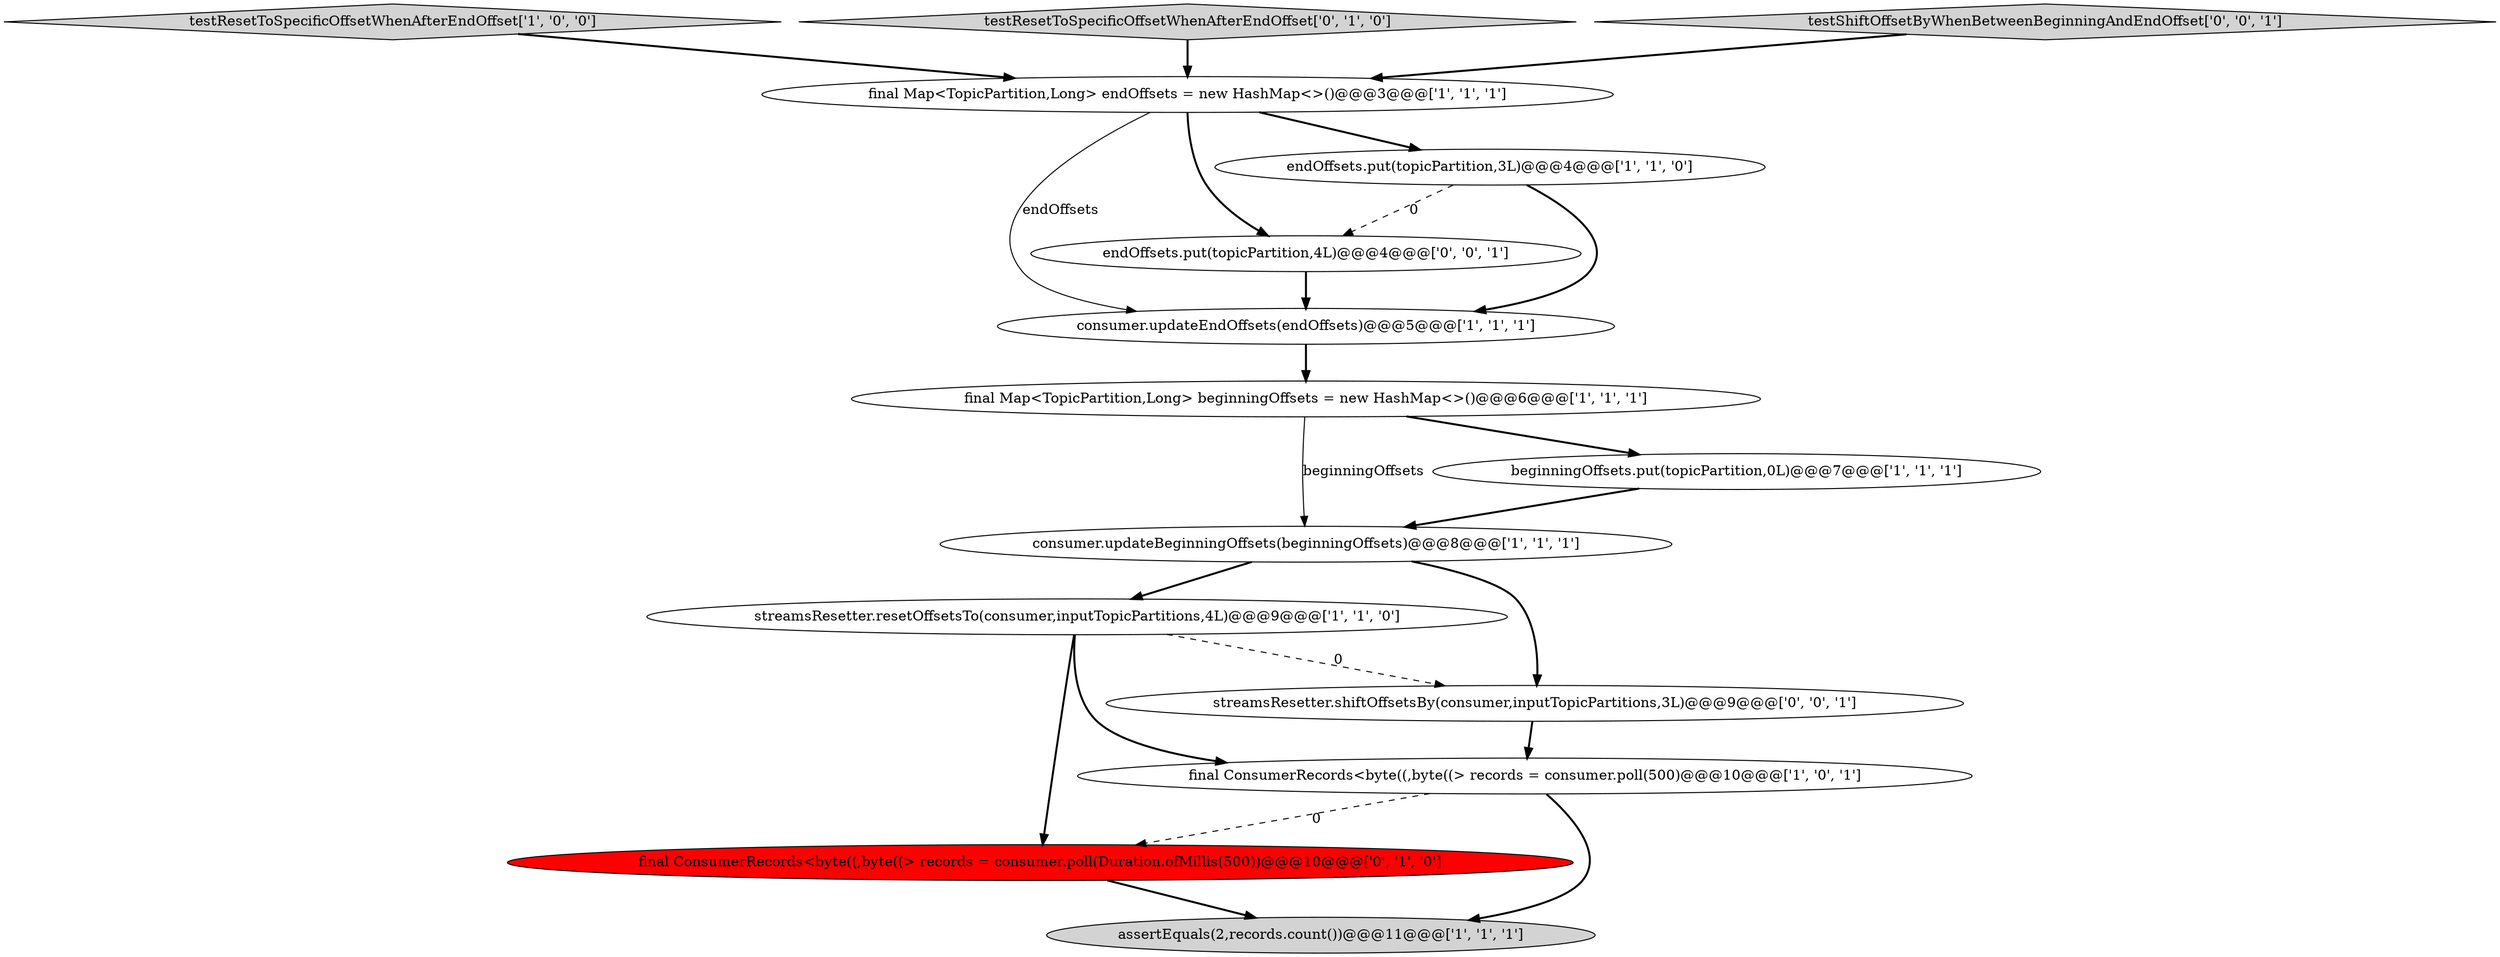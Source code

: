 digraph {
0 [style = filled, label = "consumer.updateBeginningOffsets(beginningOffsets)@@@8@@@['1', '1', '1']", fillcolor = white, shape = ellipse image = "AAA0AAABBB1BBB"];
2 [style = filled, label = "testResetToSpecificOffsetWhenAfterEndOffset['1', '0', '0']", fillcolor = lightgray, shape = diamond image = "AAA0AAABBB1BBB"];
5 [style = filled, label = "assertEquals(2,records.count())@@@11@@@['1', '1', '1']", fillcolor = lightgray, shape = ellipse image = "AAA0AAABBB1BBB"];
12 [style = filled, label = "endOffsets.put(topicPartition,4L)@@@4@@@['0', '0', '1']", fillcolor = white, shape = ellipse image = "AAA0AAABBB3BBB"];
8 [style = filled, label = "final Map<TopicPartition,Long> beginningOffsets = new HashMap<>()@@@6@@@['1', '1', '1']", fillcolor = white, shape = ellipse image = "AAA0AAABBB1BBB"];
7 [style = filled, label = "consumer.updateEndOffsets(endOffsets)@@@5@@@['1', '1', '1']", fillcolor = white, shape = ellipse image = "AAA0AAABBB1BBB"];
10 [style = filled, label = "final ConsumerRecords<byte((,byte((> records = consumer.poll(Duration.ofMillis(500))@@@10@@@['0', '1', '0']", fillcolor = red, shape = ellipse image = "AAA1AAABBB2BBB"];
11 [style = filled, label = "testResetToSpecificOffsetWhenAfterEndOffset['0', '1', '0']", fillcolor = lightgray, shape = diamond image = "AAA0AAABBB2BBB"];
13 [style = filled, label = "testShiftOffsetByWhenBetweenBeginningAndEndOffset['0', '0', '1']", fillcolor = lightgray, shape = diamond image = "AAA0AAABBB3BBB"];
9 [style = filled, label = "final ConsumerRecords<byte((,byte((> records = consumer.poll(500)@@@10@@@['1', '0', '1']", fillcolor = white, shape = ellipse image = "AAA0AAABBB1BBB"];
14 [style = filled, label = "streamsResetter.shiftOffsetsBy(consumer,inputTopicPartitions,3L)@@@9@@@['0', '0', '1']", fillcolor = white, shape = ellipse image = "AAA0AAABBB3BBB"];
1 [style = filled, label = "streamsResetter.resetOffsetsTo(consumer,inputTopicPartitions,4L)@@@9@@@['1', '1', '0']", fillcolor = white, shape = ellipse image = "AAA0AAABBB1BBB"];
3 [style = filled, label = "endOffsets.put(topicPartition,3L)@@@4@@@['1', '1', '0']", fillcolor = white, shape = ellipse image = "AAA0AAABBB1BBB"];
4 [style = filled, label = "final Map<TopicPartition,Long> endOffsets = new HashMap<>()@@@3@@@['1', '1', '1']", fillcolor = white, shape = ellipse image = "AAA0AAABBB1BBB"];
6 [style = filled, label = "beginningOffsets.put(topicPartition,0L)@@@7@@@['1', '1', '1']", fillcolor = white, shape = ellipse image = "AAA0AAABBB1BBB"];
4->3 [style = bold, label=""];
9->10 [style = dashed, label="0"];
8->0 [style = solid, label="beginningOffsets"];
1->14 [style = dashed, label="0"];
11->4 [style = bold, label=""];
8->6 [style = bold, label=""];
6->0 [style = bold, label=""];
7->8 [style = bold, label=""];
2->4 [style = bold, label=""];
12->7 [style = bold, label=""];
1->9 [style = bold, label=""];
0->14 [style = bold, label=""];
10->5 [style = bold, label=""];
3->12 [style = dashed, label="0"];
3->7 [style = bold, label=""];
0->1 [style = bold, label=""];
9->5 [style = bold, label=""];
4->12 [style = bold, label=""];
14->9 [style = bold, label=""];
1->10 [style = bold, label=""];
4->7 [style = solid, label="endOffsets"];
13->4 [style = bold, label=""];
}
